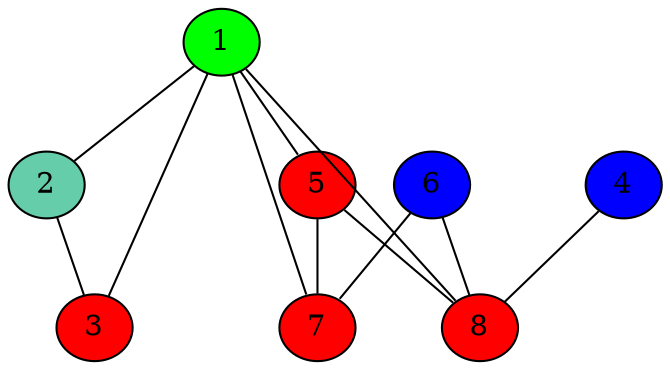 graph G {
  graph [splines=false overlap=false]
  node  [shape=ellipse, width=0.3, height=0.3]
  1 [style=filled, fillcolor="green"];
  2 [style=filled, fillcolor="aquamarine3"];
  3 [style=filled, fillcolor="red"];
  4 [style=filled, fillcolor="blue"];
  5 [style=filled, fillcolor="red"];
  6 [style=filled, fillcolor="blue"];
  7 [style=filled, fillcolor="red"];
  8 [style=filled, fillcolor="red"];
  1 -- 2;
  1 -- 3;
  1 -- 5;
  1 -- 7;
  1 -- 8;
  2 -- 3;
  4 -- 8;
  5 -- 7;
  5 -- 8;
  6 -- 7;
  6 -- 8;
}
